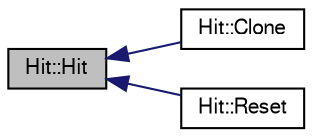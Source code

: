 digraph "Hit::Hit"
{
  bgcolor="transparent";
  edge [fontname="FreeSans",fontsize="10",labelfontname="FreeSans",labelfontsize="10"];
  node [fontname="FreeSans",fontsize="10",shape=record];
  rankdir="LR";
  Node1 [label="Hit::Hit",height=0.2,width=0.4,color="black", fillcolor="grey75", style="filled" fontcolor="black"];
  Node1 -> Node2 [dir="back",color="midnightblue",fontsize="10",style="solid",fontname="FreeSans"];
  Node2 [label="Hit::Clone",height=0.2,width=0.4,color="black",URL="$d0/d88/classHit.html#a50369c5d37e171c23bedf253fa1cbeac"];
  Node1 -> Node3 [dir="back",color="midnightblue",fontsize="10",style="solid",fontname="FreeSans"];
  Node3 [label="Hit::Reset",height=0.2,width=0.4,color="black",URL="$d0/d88/classHit.html#ac562b2140d75505e78bc8361f8319199",tooltip="Clear Event. "];
}
